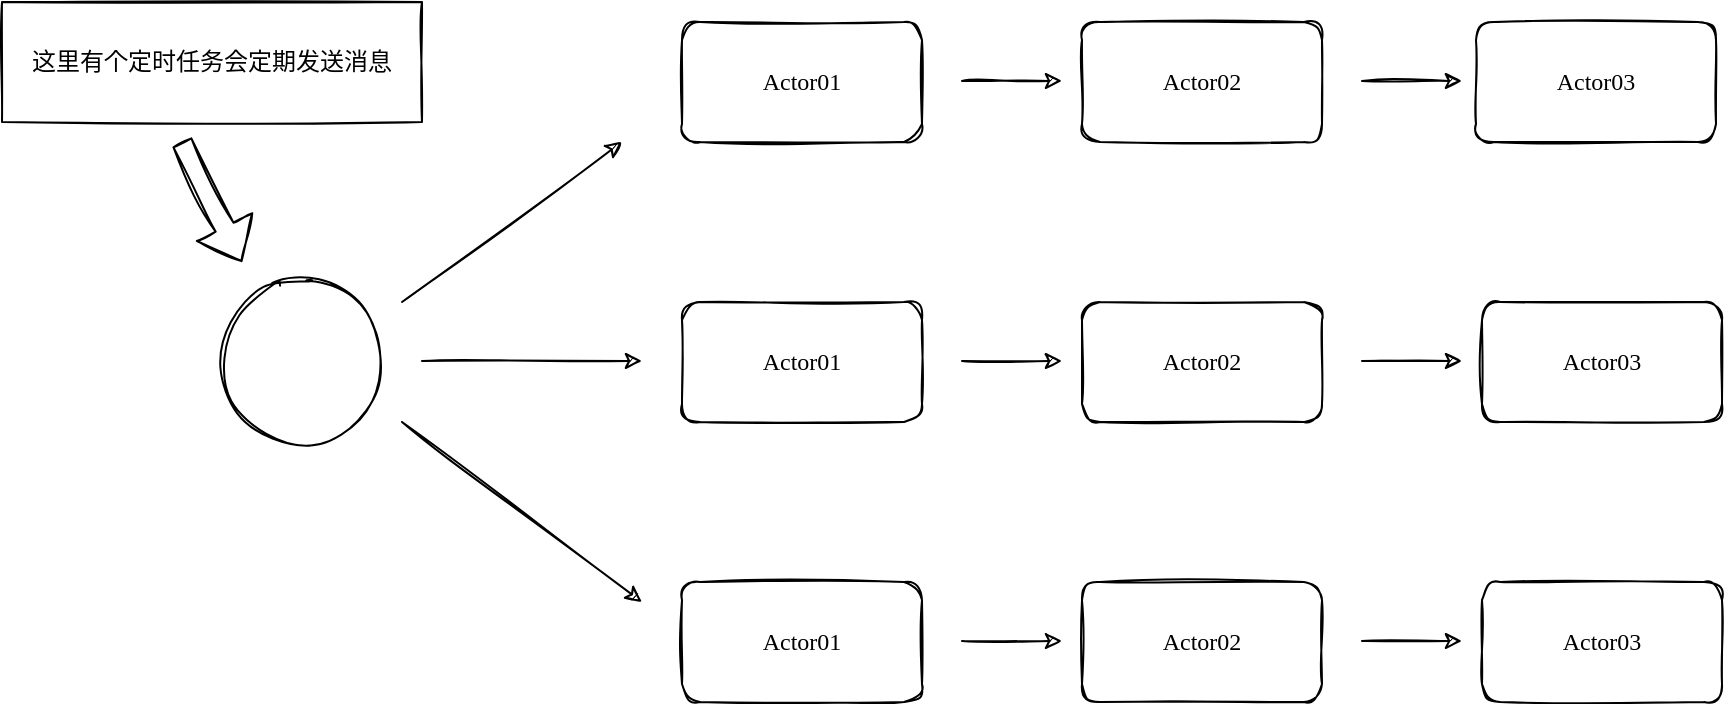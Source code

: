 <mxfile version="24.1.0" type="device" pages="6">
  <diagram id="lvZ3acUFS4lNoFtHrA9B" name="第 1 页">
    <mxGraphModel dx="1834" dy="805" grid="1" gridSize="10" guides="1" tooltips="1" connect="1" arrows="1" fold="1" page="0" pageScale="1" pageWidth="827" pageHeight="1169" math="0" shadow="0">
      <root>
        <mxCell id="0" />
        <mxCell id="1" parent="0" />
        <mxCell id="Ph-bpt4KbSCCZtaUAGm7-1" value="" style="ellipse;whiteSpace=wrap;html=1;aspect=fixed;sketch=1;fontFamily=Comic Sans MS;" parent="1" vertex="1">
          <mxGeometry x="80" y="240" width="80" height="80" as="geometry" />
        </mxCell>
        <mxCell id="Ph-bpt4KbSCCZtaUAGm7-2" value="Actor01" style="rounded=1;whiteSpace=wrap;html=1;sketch=1;fontFamily=Comic Sans MS;" parent="1" vertex="1">
          <mxGeometry x="310" y="110" width="120" height="60" as="geometry" />
        </mxCell>
        <mxCell id="Ph-bpt4KbSCCZtaUAGm7-3" value="&lt;span&gt;Actor02&lt;/span&gt;" style="rounded=1;whiteSpace=wrap;html=1;sketch=1;fontFamily=Comic Sans MS;" parent="1" vertex="1">
          <mxGeometry x="510" y="110" width="120" height="60" as="geometry" />
        </mxCell>
        <mxCell id="Ph-bpt4KbSCCZtaUAGm7-4" value="&lt;span&gt;Actor03&lt;/span&gt;" style="rounded=1;whiteSpace=wrap;html=1;sketch=1;fontFamily=Comic Sans MS;" parent="1" vertex="1">
          <mxGeometry x="707" y="110" width="120" height="60" as="geometry" />
        </mxCell>
        <mxCell id="Ph-bpt4KbSCCZtaUAGm7-5" value="&lt;span&gt;Actor01&lt;/span&gt;" style="rounded=1;whiteSpace=wrap;html=1;sketch=1;fontFamily=Comic Sans MS;" parent="1" vertex="1">
          <mxGeometry x="310" y="250" width="120" height="60" as="geometry" />
        </mxCell>
        <mxCell id="Ph-bpt4KbSCCZtaUAGm7-6" value="&lt;span&gt;Actor02&lt;/span&gt;" style="rounded=1;whiteSpace=wrap;html=1;sketch=1;fontFamily=Comic Sans MS;" parent="1" vertex="1">
          <mxGeometry x="510" y="250" width="120" height="60" as="geometry" />
        </mxCell>
        <mxCell id="Ph-bpt4KbSCCZtaUAGm7-7" value="&lt;span&gt;Actor03&lt;/span&gt;" style="rounded=1;whiteSpace=wrap;html=1;sketch=1;fontFamily=Comic Sans MS;" parent="1" vertex="1">
          <mxGeometry x="710" y="250" width="120" height="60" as="geometry" />
        </mxCell>
        <mxCell id="Ph-bpt4KbSCCZtaUAGm7-8" value="&lt;span&gt;Actor01&lt;/span&gt;" style="rounded=1;whiteSpace=wrap;html=1;sketch=1;fontFamily=Comic Sans MS;" parent="1" vertex="1">
          <mxGeometry x="310" y="390" width="120" height="60" as="geometry" />
        </mxCell>
        <mxCell id="Ph-bpt4KbSCCZtaUAGm7-9" value="&lt;span&gt;Actor02&lt;/span&gt;" style="rounded=1;whiteSpace=wrap;html=1;sketch=1;fontFamily=Comic Sans MS;" parent="1" vertex="1">
          <mxGeometry x="510" y="390" width="120" height="60" as="geometry" />
        </mxCell>
        <mxCell id="Ph-bpt4KbSCCZtaUAGm7-10" value="&lt;span&gt;Actor03&lt;/span&gt;" style="rounded=1;whiteSpace=wrap;html=1;sketch=1;fontFamily=Comic Sans MS;" parent="1" vertex="1">
          <mxGeometry x="710" y="390" width="120" height="60" as="geometry" />
        </mxCell>
        <mxCell id="Ph-bpt4KbSCCZtaUAGm7-11" value="" style="endArrow=classic;html=1;rounded=0;sketch=1;fontFamily=Comic Sans MS;" parent="1" edge="1">
          <mxGeometry width="50" height="50" relative="1" as="geometry">
            <mxPoint x="170" y="250" as="sourcePoint" />
            <mxPoint x="280" y="170" as="targetPoint" />
          </mxGeometry>
        </mxCell>
        <mxCell id="Ph-bpt4KbSCCZtaUAGm7-12" value="" style="endArrow=classic;html=1;rounded=0;sketch=1;fontFamily=Comic Sans MS;" parent="1" edge="1">
          <mxGeometry width="50" height="50" relative="1" as="geometry">
            <mxPoint x="180" y="279.5" as="sourcePoint" />
            <mxPoint x="290" y="279.5" as="targetPoint" />
          </mxGeometry>
        </mxCell>
        <mxCell id="Ph-bpt4KbSCCZtaUAGm7-13" value="" style="endArrow=classic;html=1;rounded=0;sketch=1;fontFamily=Comic Sans MS;" parent="1" edge="1">
          <mxGeometry width="50" height="50" relative="1" as="geometry">
            <mxPoint x="170" y="310" as="sourcePoint" />
            <mxPoint x="290" y="400" as="targetPoint" />
          </mxGeometry>
        </mxCell>
        <mxCell id="Ph-bpt4KbSCCZtaUAGm7-14" value="" style="shape=flexArrow;endArrow=classic;html=1;rounded=0;sketch=1;fontFamily=Comic Sans MS;" parent="1" edge="1">
          <mxGeometry width="50" height="50" relative="1" as="geometry">
            <mxPoint x="60" y="170" as="sourcePoint" />
            <mxPoint x="90" y="230" as="targetPoint" />
          </mxGeometry>
        </mxCell>
        <mxCell id="Ph-bpt4KbSCCZtaUAGm7-15" value="这里有个定时任务会定期发送消息" style="rounded=0;whiteSpace=wrap;html=1;sketch=1;fontFamily=Comic Sans MS;" parent="1" vertex="1">
          <mxGeometry x="-30" y="100" width="210" height="60" as="geometry" />
        </mxCell>
        <mxCell id="Ph-bpt4KbSCCZtaUAGm7-16" value="" style="endArrow=classic;html=1;rounded=0;sketch=1;fontFamily=Comic Sans MS;" parent="1" edge="1">
          <mxGeometry width="50" height="50" relative="1" as="geometry">
            <mxPoint x="450" y="139.5" as="sourcePoint" />
            <mxPoint x="500" y="139.5" as="targetPoint" />
          </mxGeometry>
        </mxCell>
        <mxCell id="Ph-bpt4KbSCCZtaUAGm7-17" value="" style="endArrow=classic;html=1;rounded=0;sketch=1;fontFamily=Comic Sans MS;" parent="1" edge="1">
          <mxGeometry width="50" height="50" relative="1" as="geometry">
            <mxPoint x="450" y="279.5" as="sourcePoint" />
            <mxPoint x="500" y="279.5" as="targetPoint" />
          </mxGeometry>
        </mxCell>
        <mxCell id="Ph-bpt4KbSCCZtaUAGm7-18" value="" style="endArrow=classic;html=1;rounded=0;sketch=1;fontFamily=Comic Sans MS;" parent="1" edge="1">
          <mxGeometry width="50" height="50" relative="1" as="geometry">
            <mxPoint x="450" y="419.5" as="sourcePoint" />
            <mxPoint x="500" y="419.5" as="targetPoint" />
          </mxGeometry>
        </mxCell>
        <mxCell id="Ph-bpt4KbSCCZtaUAGm7-19" value="" style="endArrow=classic;html=1;rounded=0;sketch=1;fontFamily=Comic Sans MS;" parent="1" edge="1">
          <mxGeometry width="50" height="50" relative="1" as="geometry">
            <mxPoint x="650" y="139.5" as="sourcePoint" />
            <mxPoint x="700" y="139.5" as="targetPoint" />
          </mxGeometry>
        </mxCell>
        <mxCell id="Ph-bpt4KbSCCZtaUAGm7-20" value="" style="endArrow=classic;html=1;rounded=0;sketch=1;fontFamily=Comic Sans MS;" parent="1" edge="1">
          <mxGeometry width="50" height="50" relative="1" as="geometry">
            <mxPoint x="650" y="279.5" as="sourcePoint" />
            <mxPoint x="700" y="279.5" as="targetPoint" />
          </mxGeometry>
        </mxCell>
        <mxCell id="Ph-bpt4KbSCCZtaUAGm7-21" value="" style="endArrow=classic;html=1;rounded=0;sketch=1;fontFamily=Comic Sans MS;" parent="1" edge="1">
          <mxGeometry width="50" height="50" relative="1" as="geometry">
            <mxPoint x="650" y="419.5" as="sourcePoint" />
            <mxPoint x="700" y="419.5" as="targetPoint" />
          </mxGeometry>
        </mxCell>
      </root>
    </mxGraphModel>
  </diagram>
  <diagram id="YpazOXxwljbyg-b6IwQW" name="Router">
    <mxGraphModel dx="1434" dy="805" grid="1" gridSize="10" guides="1" tooltips="1" connect="1" arrows="1" fold="1" page="1" pageScale="1" pageWidth="827" pageHeight="1169" math="0" shadow="0">
      <root>
        <mxCell id="0" />
        <mxCell id="1" parent="0" />
        <mxCell id="1heRO0vWR09tFjsrqA0A-1" value="消息" style="rounded=0;whiteSpace=wrap;html=1;sketch=1;hachureGap=4;jiggle=2;curveFitting=1;fontFamily=Architects Daughter;fontSource=https%3A%2F%2Ffonts.googleapis.com%2Fcss%3Ffamily%3DArchitects%2BDaughter;fontSize=20;" parent="1" vertex="1">
          <mxGeometry x="120" y="585" width="120" height="60" as="geometry" />
        </mxCell>
        <mxCell id="1heRO0vWR09tFjsrqA0A-2" value="Router" style="rounded=0;whiteSpace=wrap;html=1;sketch=1;hachureGap=4;jiggle=2;curveFitting=1;fontFamily=Architects Daughter;fontSource=https%3A%2F%2Ffonts.googleapis.com%2Fcss%3Ffamily%3DArchitects%2BDaughter;fontSize=20;" parent="1" vertex="1">
          <mxGeometry x="360" y="585" width="120" height="60" as="geometry" />
        </mxCell>
        <mxCell id="1heRO0vWR09tFjsrqA0A-3" value="Actor2" style="rounded=0;whiteSpace=wrap;html=1;sketch=1;hachureGap=4;jiggle=2;curveFitting=1;fontFamily=Architects Daughter;fontSource=https%3A%2F%2Ffonts.googleapis.com%2Fcss%3Ffamily%3DArchitects%2BDaughter;fontSize=20;" parent="1" vertex="1">
          <mxGeometry x="620" y="585" width="120" height="60" as="geometry" />
        </mxCell>
        <mxCell id="1heRO0vWR09tFjsrqA0A-4" value="Actor1" style="rounded=0;whiteSpace=wrap;html=1;sketch=1;hachureGap=4;jiggle=2;curveFitting=1;fontFamily=Architects Daughter;fontSource=https%3A%2F%2Ffonts.googleapis.com%2Fcss%3Ffamily%3DArchitects%2BDaughter;fontSize=20;" parent="1" vertex="1">
          <mxGeometry x="620" y="460" width="120" height="60" as="geometry" />
        </mxCell>
        <mxCell id="1heRO0vWR09tFjsrqA0A-5" value="Actor3" style="rounded=0;whiteSpace=wrap;html=1;sketch=1;hachureGap=4;jiggle=2;curveFitting=1;fontFamily=Architects Daughter;fontSource=https%3A%2F%2Ffonts.googleapis.com%2Fcss%3Ffamily%3DArchitects%2BDaughter;fontSize=20;" parent="1" vertex="1">
          <mxGeometry x="620" y="710" width="120" height="60" as="geometry" />
        </mxCell>
        <mxCell id="1heRO0vWR09tFjsrqA0A-6" value="" style="endArrow=classic;html=1;rounded=0;sketch=1;hachureGap=4;jiggle=2;curveFitting=1;fontFamily=Architects Daughter;fontSource=https%3A%2F%2Ffonts.googleapis.com%2Fcss%3Ffamily%3DArchitects%2BDaughter;fontSize=16;" parent="1" edge="1">
          <mxGeometry width="50" height="50" relative="1" as="geometry">
            <mxPoint x="250" y="610" as="sourcePoint" />
            <mxPoint x="340" y="610" as="targetPoint" />
          </mxGeometry>
        </mxCell>
        <mxCell id="1heRO0vWR09tFjsrqA0A-7" value="" style="endArrow=classic;html=1;rounded=0;sketch=1;hachureGap=4;jiggle=2;curveFitting=1;fontFamily=Architects Daughter;fontSource=https%3A%2F%2Ffonts.googleapis.com%2Fcss%3Ffamily%3DArchitects%2BDaughter;fontSize=16;" parent="1" edge="1">
          <mxGeometry width="50" height="50" relative="1" as="geometry">
            <mxPoint x="490" y="610" as="sourcePoint" />
            <mxPoint x="600" y="610" as="targetPoint" />
          </mxGeometry>
        </mxCell>
        <mxCell id="1heRO0vWR09tFjsrqA0A-8" value="" style="endArrow=classic;html=1;rounded=0;sketch=1;hachureGap=4;jiggle=2;curveFitting=1;fontFamily=Architects Daughter;fontSource=https%3A%2F%2Ffonts.googleapis.com%2Fcss%3Ffamily%3DArchitects%2BDaughter;fontSize=16;" parent="1" edge="1">
          <mxGeometry width="50" height="50" relative="1" as="geometry">
            <mxPoint x="490" y="584" as="sourcePoint" />
            <mxPoint x="610" y="500" as="targetPoint" />
          </mxGeometry>
        </mxCell>
        <mxCell id="1heRO0vWR09tFjsrqA0A-9" value="" style="endArrow=classic;html=1;rounded=0;sketch=1;hachureGap=4;jiggle=2;curveFitting=1;fontFamily=Architects Daughter;fontSource=https%3A%2F%2Ffonts.googleapis.com%2Fcss%3Ffamily%3DArchitects%2BDaughter;fontSize=16;" parent="1" edge="1">
          <mxGeometry width="50" height="50" relative="1" as="geometry">
            <mxPoint x="490" y="640" as="sourcePoint" />
            <mxPoint x="610" y="720" as="targetPoint" />
          </mxGeometry>
        </mxCell>
      </root>
    </mxGraphModel>
  </diagram>
  <diagram id="roYgcip_4_e2ZjOz7dDV" name="第 3 页">
    <mxGraphModel dx="1834" dy="1205" grid="1" gridSize="10" guides="1" tooltips="1" connect="1" arrows="1" fold="1" page="0" pageScale="1" pageWidth="827" pageHeight="1169" math="0" shadow="0">
      <root>
        <mxCell id="0" />
        <mxCell id="1" parent="0" />
        <mxCell id="6zT_78Vra0jcK-vtHx6Y-1" value="" style="rounded=0;whiteSpace=wrap;html=1;fontFamily=Comic Sans MS;fontSize=13;" parent="1" vertex="1">
          <mxGeometry x="-280" y="-130" width="180" height="120" as="geometry" />
        </mxCell>
        <mxCell id="6zT_78Vra0jcK-vtHx6Y-2" value="" style="rounded=0;whiteSpace=wrap;html=1;fillColor=#dae8fc;strokeColor=#6c8ebf;fontFamily=Comic Sans MS;fontSize=13;" parent="1" vertex="1">
          <mxGeometry x="-250" y="-90" width="120" height="70" as="geometry" />
        </mxCell>
        <mxCell id="6zT_78Vra0jcK-vtHx6Y-3" value="Service" style="text;html=1;strokeColor=none;fillColor=none;align=center;verticalAlign=middle;whiteSpace=wrap;rounded=0;fontFamily=Comic Sans MS;fontSize=13;" parent="1" vertex="1">
          <mxGeometry x="-220" y="-120" width="60" height="30" as="geometry" />
        </mxCell>
        <mxCell id="6zT_78Vra0jcK-vtHx6Y-4" value="Director node" style="text;html=1;strokeColor=none;fillColor=none;align=center;verticalAlign=middle;whiteSpace=wrap;rounded=0;fontFamily=Comic Sans MS;fontSize=13;" parent="1" vertex="1">
          <mxGeometry x="-240" y="-160" width="100" height="30" as="geometry" />
        </mxCell>
        <mxCell id="6zT_78Vra0jcK-vtHx6Y-5" value="" style="rounded=0;whiteSpace=wrap;html=1;fontFamily=Comic Sans MS;fontSize=13;" parent="1" vertex="1">
          <mxGeometry x="-370" y="120" width="150" height="190" as="geometry" />
        </mxCell>
        <mxCell id="6zT_78Vra0jcK-vtHx6Y-6" value="" style="rounded=0;whiteSpace=wrap;html=1;fontFamily=Comic Sans MS;fontSize=13;" parent="1" vertex="1">
          <mxGeometry x="-180" y="120" width="150" height="190" as="geometry" />
        </mxCell>
        <mxCell id="6zT_78Vra0jcK-vtHx6Y-7" value="Worker" style="rounded=0;whiteSpace=wrap;html=1;fillColor=#dae8fc;strokeColor=#6c8ebf;fontFamily=Comic Sans MS;fontSize=13;" parent="1" vertex="1">
          <mxGeometry x="-355" y="140" width="120" height="60" as="geometry" />
        </mxCell>
        <mxCell id="6zT_78Vra0jcK-vtHx6Y-8" value="Worker" style="rounded=0;whiteSpace=wrap;html=1;fillColor=#dae8fc;strokeColor=#6c8ebf;fontFamily=Comic Sans MS;fontSize=13;" parent="1" vertex="1">
          <mxGeometry x="-355" y="230" width="120" height="60" as="geometry" />
        </mxCell>
        <mxCell id="6zT_78Vra0jcK-vtHx6Y-9" value="Worker" style="rounded=0;whiteSpace=wrap;html=1;fillColor=#dae8fc;strokeColor=#6c8ebf;fontFamily=Comic Sans MS;fontSize=13;" parent="1" vertex="1">
          <mxGeometry x="-165" y="140" width="120" height="60" as="geometry" />
        </mxCell>
        <mxCell id="6zT_78Vra0jcK-vtHx6Y-10" value="Worker" style="rounded=0;whiteSpace=wrap;html=1;fillColor=#dae8fc;strokeColor=#6c8ebf;fontFamily=Comic Sans MS;fontSize=13;" parent="1" vertex="1">
          <mxGeometry x="-165" y="230" width="120" height="60" as="geometry" />
        </mxCell>
        <mxCell id="6zT_78Vra0jcK-vtHx6Y-11" value="1,3 Receives text to prcess&lt;br&gt;&lt;br style=&quot;font-size: 13px;&quot;&gt;2,4 Delegates on a random worker&lt;br style=&quot;font-size: 13px;&quot;&gt;&lt;br&gt;5,6 Return aggregated counts per word - map[string.int]&lt;br style=&quot;font-size: 13px;&quot;&gt;&lt;br&gt;A Cluster name" style="text;html=1;strokeColor=none;fillColor=none;align=left;verticalAlign=middle;whiteSpace=wrap;rounded=0;fontFamily=Comic Sans MS;fontSize=13;" parent="1" vertex="1">
          <mxGeometry x="-30" y="-120" width="360" height="150" as="geometry" />
        </mxCell>
      </root>
    </mxGraphModel>
  </diagram>
  <diagram id="V1iVwuFJ6NRQ7-UvUdT8" name="第 4 页">
    <mxGraphModel dx="1434" dy="805" grid="1" gridSize="10" guides="1" tooltips="1" connect="1" arrows="1" fold="1" page="0" pageScale="1" pageWidth="827" pageHeight="1169" math="0" shadow="0">
      <root>
        <mxCell id="0" />
        <mxCell id="1" parent="0" />
        <mxCell id="HO2jbT488NlP2zfv0Gcz-1" value="HTTP Server" style="rounded=1;whiteSpace=wrap;html=1;fontFamily=Comic Sans MS;" parent="1" vertex="1">
          <mxGeometry x="310" y="290" width="120" height="60" as="geometry" />
        </mxCell>
        <mxCell id="HO2jbT488NlP2zfv0Gcz-2" value="Route" style="rounded=1;whiteSpace=wrap;html=1;fontFamily=Comic Sans MS;" parent="1" vertex="1">
          <mxGeometry x="530" y="160" width="130" height="60" as="geometry" />
        </mxCell>
        <mxCell id="HO2jbT488NlP2zfv0Gcz-4" value="JobStatusActor" style="rounded=1;whiteSpace=wrap;html=1;fontFamily=Comic Sans MS;" parent="1" vertex="1">
          <mxGeometry x="530" y="290" width="130" height="60" as="geometry" />
        </mxCell>
        <mxCell id="HO2jbT488NlP2zfv0Gcz-5" value="JobStatusDao" style="rounded=1;whiteSpace=wrap;html=1;fontFamily=Comic Sans MS;" parent="1" vertex="1">
          <mxGeometry x="530" y="420" width="130" height="60" as="geometry" />
        </mxCell>
        <mxCell id="HO2jbT488NlP2zfv0Gcz-6" value="Service层" style="text;html=1;align=center;verticalAlign=middle;whiteSpace=wrap;rounded=0;fontFamily=Comic Sans MS;" parent="1" vertex="1">
          <mxGeometry x="680" y="306" width="60" height="30" as="geometry" />
        </mxCell>
        <mxCell id="HO2jbT488NlP2zfv0Gcz-7" value="Dao层" style="text;html=1;align=center;verticalAlign=middle;whiteSpace=wrap;rounded=0;fontFamily=Comic Sans MS;" parent="1" vertex="1">
          <mxGeometry x="680" y="431" width="60" height="30" as="geometry" />
        </mxCell>
        <mxCell id="HO2jbT488NlP2zfv0Gcz-9" value="DSL Route" style="text;html=1;align=center;verticalAlign=middle;whiteSpace=wrap;rounded=0;fontFamily=Comic Sans MS;" parent="1" vertex="1">
          <mxGeometry x="665" y="175" width="90" height="30" as="geometry" />
        </mxCell>
      </root>
    </mxGraphModel>
  </diagram>
  <diagram id="lf6cS4PoNE3b6s4I9wJZ" name="Akka拓展-集成 Spring">
    <mxGraphModel dx="2218" dy="1470" grid="1" gridSize="10" guides="1" tooltips="1" connect="1" arrows="1" fold="1" page="0" pageScale="1" pageWidth="827" pageHeight="1169" math="0" shadow="0">
      <root>
        <mxCell id="0" />
        <mxCell id="1" parent="0" />
        <mxCell id="lxvbkm4CZ_-CfKYylfbJ-1" value="" style="rounded=1;whiteSpace=wrap;html=1;fontFamily=Comic Sans MS;" vertex="1" parent="1">
          <mxGeometry x="-70" y="-60" width="180" height="220" as="geometry" />
        </mxCell>
        <mxCell id="lxvbkm4CZ_-CfKYylfbJ-2" value="ApplicationContext" style="rounded=0;whiteSpace=wrap;html=1;fontFamily=Comic Sans MS;" vertex="1" parent="1">
          <mxGeometry x="-40" y="-30" width="120" height="50" as="geometry" />
        </mxCell>
        <mxCell id="lxvbkm4CZ_-CfKYylfbJ-14" style="edgeStyle=orthogonalEdgeStyle;rounded=0;orthogonalLoop=1;jettySize=auto;html=1;entryX=0;entryY=0.5;entryDx=0;entryDy=0;fontFamily=Comic Sans MS;" edge="1" parent="1" source="lxvbkm4CZ_-CfKYylfbJ-3" target="lxvbkm4CZ_-CfKYylfbJ-13">
          <mxGeometry relative="1" as="geometry" />
        </mxCell>
        <mxCell id="lxvbkm4CZ_-CfKYylfbJ-3" value="Create Props" style="rounded=0;whiteSpace=wrap;html=1;fontFamily=Comic Sans MS;" vertex="1" parent="1">
          <mxGeometry x="-40" y="60" width="120" height="70" as="geometry" />
        </mxCell>
        <mxCell id="lxvbkm4CZ_-CfKYylfbJ-4" value="Spring Extension" style="text;html=1;align=center;verticalAlign=middle;whiteSpace=wrap;rounded=0;fontFamily=Comic Sans MS;" vertex="1" parent="1">
          <mxGeometry x="-40" y="-90" width="120" height="30" as="geometry" />
        </mxCell>
        <mxCell id="lxvbkm4CZ_-CfKYylfbJ-5" value="" style="rounded=1;whiteSpace=wrap;html=1;fontFamily=Comic Sans MS;" vertex="1" parent="1">
          <mxGeometry x="360" y="-60" width="180" height="220" as="geometry" />
        </mxCell>
        <mxCell id="lxvbkm4CZ_-CfKYylfbJ-6" value="ActorSystem Bean" style="rounded=0;whiteSpace=wrap;html=1;fontFamily=Comic Sans MS;" vertex="1" parent="1">
          <mxGeometry x="390" y="-20" width="120" height="40" as="geometry" />
        </mxCell>
        <mxCell id="lxvbkm4CZ_-CfKYylfbJ-7" value="Actor Bean" style="rounded=0;whiteSpace=wrap;html=1;fontFamily=Comic Sans MS;" vertex="1" parent="1">
          <mxGeometry x="390" y="30" width="120" height="40" as="geometry" />
        </mxCell>
        <mxCell id="lxvbkm4CZ_-CfKYylfbJ-8" value="Spring Context" style="text;html=1;align=center;verticalAlign=middle;whiteSpace=wrap;rounded=0;fontFamily=Comic Sans MS;" vertex="1" parent="1">
          <mxGeometry x="390" y="-90" width="120" height="30" as="geometry" />
        </mxCell>
        <mxCell id="lxvbkm4CZ_-CfKYylfbJ-9" value="Init Container" style="text;html=1;align=center;verticalAlign=middle;whiteSpace=wrap;rounded=0;fontFamily=Comic Sans MS;" vertex="1" parent="1">
          <mxGeometry x="405" y="-50" width="90" height="30" as="geometry" />
        </mxCell>
        <mxCell id="lxvbkm4CZ_-CfKYylfbJ-10" value="Business Bean" style="rounded=0;whiteSpace=wrap;html=1;fontFamily=Comic Sans MS;" vertex="1" parent="1">
          <mxGeometry x="390" y="80" width="120" height="40" as="geometry" />
        </mxCell>
        <mxCell id="lxvbkm4CZ_-CfKYylfbJ-11" value="......" style="text;html=1;align=center;verticalAlign=middle;whiteSpace=wrap;rounded=0;fontFamily=Comic Sans MS;" vertex="1" parent="1">
          <mxGeometry x="410" y="130" width="80" height="30" as="geometry" />
        </mxCell>
        <mxCell id="lxvbkm4CZ_-CfKYylfbJ-22" style="edgeStyle=orthogonalEdgeStyle;rounded=0;orthogonalLoop=1;jettySize=auto;html=1;entryX=1;entryY=0.75;entryDx=0;entryDy=0;dashed=1;fontFamily=Comic Sans MS;" edge="1" parent="1" source="lxvbkm4CZ_-CfKYylfbJ-13" target="lxvbkm4CZ_-CfKYylfbJ-2">
          <mxGeometry relative="1" as="geometry">
            <Array as="points">
              <mxPoint x="230" y="8" />
            </Array>
          </mxGeometry>
        </mxCell>
        <mxCell id="lxvbkm4CZ_-CfKYylfbJ-13" value="IndirectActor&lt;br&gt;Producer" style="rounded=0;whiteSpace=wrap;html=1;fontFamily=Comic Sans MS;" vertex="1" parent="1">
          <mxGeometry x="170" y="70" width="120" height="50" as="geometry" />
        </mxCell>
        <mxCell id="lxvbkm4CZ_-CfKYylfbJ-15" style="edgeStyle=orthogonalEdgeStyle;rounded=0;orthogonalLoop=1;jettySize=auto;html=1;entryX=-0.017;entryY=0.705;entryDx=0;entryDy=0;entryPerimeter=0;fontFamily=Comic Sans MS;" edge="1" parent="1" source="lxvbkm4CZ_-CfKYylfbJ-13" target="lxvbkm4CZ_-CfKYylfbJ-5">
          <mxGeometry relative="1" as="geometry" />
        </mxCell>
        <mxCell id="lxvbkm4CZ_-CfKYylfbJ-16" value="Get&lt;br&gt;Bean" style="text;html=1;align=center;verticalAlign=middle;whiteSpace=wrap;rounded=0;fontFamily=Comic Sans MS;" vertex="1" parent="1">
          <mxGeometry x="290" y="80" width="60" height="30" as="geometry" />
        </mxCell>
        <mxCell id="lxvbkm4CZ_-CfKYylfbJ-17" value="DI" style="text;html=1;align=center;verticalAlign=middle;whiteSpace=wrap;rounded=0;fontFamily=Comic Sans MS;" vertex="1" parent="1">
          <mxGeometry x="100" y="73" width="60" height="30" as="geometry" />
        </mxCell>
        <mxCell id="lxvbkm4CZ_-CfKYylfbJ-19" value="Reference" style="text;html=1;align=center;verticalAlign=middle;whiteSpace=wrap;rounded=0;fontFamily=Comic Sans MS;" vertex="1" parent="1">
          <mxGeometry x="180" y="-50" width="80" height="30" as="geometry" />
        </mxCell>
        <mxCell id="lxvbkm4CZ_-CfKYylfbJ-21" value="" style="endArrow=classic;html=1;rounded=0;fontFamily=Comic Sans MS;" edge="1" parent="1">
          <mxGeometry width="50" height="50" relative="1" as="geometry">
            <mxPoint x="80" y="-10" as="sourcePoint" />
            <mxPoint x="350" y="-10" as="targetPoint" />
          </mxGeometry>
        </mxCell>
        <mxCell id="lxvbkm4CZ_-CfKYylfbJ-23" value="Create Actor" style="rounded=0;whiteSpace=wrap;html=1;fontFamily=Comic Sans MS;" vertex="1" parent="1">
          <mxGeometry x="-290" y="60" width="120" height="70" as="geometry" />
        </mxCell>
        <mxCell id="lxvbkm4CZ_-CfKYylfbJ-24" value="" style="endArrow=classic;html=1;rounded=0;fontFamily=Comic Sans MS;" edge="1" parent="1">
          <mxGeometry width="50" height="50" relative="1" as="geometry">
            <mxPoint x="-170" y="79" as="sourcePoint" />
            <mxPoint x="-50" y="80" as="targetPoint" />
          </mxGeometry>
        </mxCell>
        <mxCell id="lxvbkm4CZ_-CfKYylfbJ-25" value="ActorName" style="text;html=1;align=center;verticalAlign=middle;whiteSpace=wrap;rounded=0;fontFamily=Comic Sans MS;" vertex="1" parent="1">
          <mxGeometry x="-150" y="50" width="60" height="30" as="geometry" />
        </mxCell>
        <mxCell id="lxvbkm4CZ_-CfKYylfbJ-26" value="" style="endArrow=classic;html=1;rounded=0;fontFamily=Comic Sans MS;" edge="1" parent="1">
          <mxGeometry width="50" height="50" relative="1" as="geometry">
            <mxPoint x="-40" y="119" as="sourcePoint" />
            <mxPoint x="-160" y="119" as="targetPoint" />
          </mxGeometry>
        </mxCell>
        <mxCell id="lxvbkm4CZ_-CfKYylfbJ-27" value="Props(DI)" style="text;html=1;align=center;verticalAlign=middle;whiteSpace=wrap;rounded=0;fontFamily=Comic Sans MS;" vertex="1" parent="1">
          <mxGeometry x="-140" y="90" width="60" height="30" as="geometry" />
        </mxCell>
      </root>
    </mxGraphModel>
  </diagram>
  <diagram id="RGKq_EuhQvAvkXRNT3ep" name="Akkajob">
    <mxGraphModel dx="2234" dy="1205" grid="1" gridSize="10" guides="1" tooltips="1" connect="1" arrows="1" fold="1" page="0" pageScale="1" pageWidth="827" pageHeight="1169" math="0" shadow="0">
      <root>
        <mxCell id="0" />
        <mxCell id="1" parent="0" />
        <mxCell id="Tx39ux67QuHeiAIArCgh-3" value="master 01" style="rounded=1;whiteSpace=wrap;html=1;" vertex="1" parent="1">
          <mxGeometry x="-660" y="-170" width="120" height="60" as="geometry" />
        </mxCell>
        <mxCell id="Tx39ux67QuHeiAIArCgh-4" value="master 02" style="rounded=1;whiteSpace=wrap;html=1;" vertex="1" parent="1">
          <mxGeometry x="-470" y="-170" width="120" height="60" as="geometry" />
        </mxCell>
        <mxCell id="Tx39ux67QuHeiAIArCgh-5" value="Nginx" style="rounded=0;whiteSpace=wrap;html=1;" vertex="1" parent="1">
          <mxGeometry x="-560" y="-40" width="100" height="40" as="geometry" />
        </mxCell>
        <mxCell id="Tx39ux67QuHeiAIArCgh-6" value="" style="endArrow=classic;html=1;rounded=0;entryX=0;entryY=0;entryDx=0;entryDy=0;fontFamily=Comic Sans MS;fontSize=12;" edge="1" parent="1" target="Tx39ux67QuHeiAIArCgh-5">
          <mxGeometry width="50" height="50" relative="1" as="geometry">
            <mxPoint x="-600" y="-110" as="sourcePoint" />
            <mxPoint x="-570" y="-70" as="targetPoint" />
          </mxGeometry>
        </mxCell>
        <mxCell id="Tx39ux67QuHeiAIArCgh-7" value="" style="endArrow=classic;html=1;rounded=0;entryX=1;entryY=0;entryDx=0;entryDy=0;fontFamily=Comic Sans MS;fontSize=12;" edge="1" parent="1" target="Tx39ux67QuHeiAIArCgh-5">
          <mxGeometry width="50" height="50" relative="1" as="geometry">
            <mxPoint x="-410" y="-110" as="sourcePoint" />
            <mxPoint x="-430" y="-70" as="targetPoint" />
          </mxGeometry>
        </mxCell>
        <mxCell id="Tx39ux67QuHeiAIArCgh-8" value="Worker 01" style="rounded=1;whiteSpace=wrap;html=1;" vertex="1" parent="1">
          <mxGeometry x="-680" y="160" width="100" height="40" as="geometry" />
        </mxCell>
        <mxCell id="Tx39ux67QuHeiAIArCgh-9" value="" style="endArrow=classic;html=1;rounded=0;entryX=0.5;entryY=1;entryDx=0;entryDy=0;" edge="1" parent="1" target="Tx39ux67QuHeiAIArCgh-5">
          <mxGeometry width="50" height="50" relative="1" as="geometry">
            <mxPoint x="-630" y="160" as="sourcePoint" />
            <mxPoint x="-580" y="110" as="targetPoint" />
          </mxGeometry>
        </mxCell>
        <mxCell id="Tx39ux67QuHeiAIArCgh-10" value="1. 获取 master list&lt;br&gt;refreshServer()" style="text;html=1;align=center;verticalAlign=middle;whiteSpace=wrap;rounded=0;fillColor=#dae8fc;strokeColor=#6c8ebf;" vertex="1" parent="1">
          <mxGeometry x="-700" y="90" width="120" height="40" as="geometry" />
        </mxCell>
        <mxCell id="Tx39ux67QuHeiAIArCgh-13" value="2. 心跳&amp;nbsp;&lt;div&gt;WorkerHeartbeatActor&lt;/div&gt;" style="rounded=0;whiteSpace=wrap;html=1;" vertex="1" parent="1">
          <mxGeometry x="-670" y="250" width="190" height="60" as="geometry" />
        </mxCell>
        <mxCell id="Tx39ux67QuHeiAIArCgh-15" value="master&amp;nbsp;" style="rounded=1;whiteSpace=wrap;html=1;fillColor=#f8cecc;strokeColor=#b85450;" vertex="1" parent="1">
          <mxGeometry x="670" y="-140" width="140" height="60" as="geometry" />
        </mxCell>
        <mxCell id="Tx39ux67QuHeiAIArCgh-16" value="worker" style="rounded=1;whiteSpace=wrap;html=1;fillColor=#f5f5f5;fontColor=#333333;strokeColor=#666666;" vertex="1" parent="1">
          <mxGeometry x="40" y="320" width="140" height="60" as="geometry" />
        </mxCell>
        <mxCell id="Tx39ux67QuHeiAIArCgh-18" value="&lt;div style=&quot;font-size: 12px;&quot;&gt;&lt;div style=&quot;font-size: 12px;&quot;&gt;WorkerHeartbeatActor&lt;br style=&quot;font-size: 12px;&quot;&gt;&lt;div style=&quot;font-size: 12px;&quot;&gt;&lt;div style=&quot;font-size: 12px;&quot;&gt;WorkerHeartbeatActor &lt;span style=&quot;font-size: 12px;&quot;&gt;extends &lt;/span&gt;AbstractActor&lt;/div&gt;&lt;/div&gt;&lt;/div&gt;&lt;/div&gt;" style="text;html=1;align=center;verticalAlign=middle;whiteSpace=wrap;rounded=0;fillColor=#dae8fc;strokeColor=#6c8ebf;labelBackgroundColor=none;fontFamily=Comic Sans MS;fontSize=12;" vertex="1" parent="1">
          <mxGeometry x="40" y="-170" width="300" height="50" as="geometry" />
        </mxCell>
        <mxCell id="Tx39ux67QuHeiAIArCgh-20" value="" style="curved=1;endArrow=classic;html=1;rounded=0;exitX=0;exitY=0.5;exitDx=0;exitDy=0;entryX=0;entryY=0.5;entryDx=0;entryDy=0;dashed=1;fillColor=#dae8fc;strokeColor=#6c8ebf;" edge="1" parent="1" source="Tx39ux67QuHeiAIArCgh-16" target="Tx39ux67QuHeiAIArCgh-15">
          <mxGeometry width="50" height="50" relative="1" as="geometry">
            <mxPoint y="290" as="sourcePoint" />
            <mxPoint x="120" y="10" as="targetPoint" />
            <Array as="points">
              <mxPoint x="50" y="290" />
              <mxPoint x="80" y="-180" />
            </Array>
          </mxGeometry>
        </mxCell>
        <mxCell id="Tx39ux67QuHeiAIArCgh-23" value="&lt;div style=&quot;font-size: 12px;&quot;&gt;&lt;div style=&quot;font-size: 12px;&quot;&gt;&lt;div style=&quot;font-size: 12px;&quot;&gt;&lt;div style=&quot;font-size: 12px;&quot;&gt;WorkerPersistentActor &lt;span style=&quot;font-size: 12px;&quot;&gt;extends &lt;/span&gt;AbstractPersistentActorWithAtLeastOnceDelivery&lt;/div&gt;&lt;/div&gt;&lt;/div&gt;&lt;/div&gt;" style="rounded=0;whiteSpace=wrap;html=1;labelBackgroundColor=none;fontFamily=Comic Sans MS;fontSize=12;fillColor=#ffe6cc;strokeColor=#d79b00;" vertex="1" parent="1">
          <mxGeometry x="550" y="360" width="400" height="50" as="geometry" />
        </mxCell>
        <mxCell id="Tx39ux67QuHeiAIArCgh-27" style="edgeStyle=orthogonalEdgeStyle;rounded=0;orthogonalLoop=1;jettySize=auto;html=1;entryX=0;entryY=0.5;entryDx=0;entryDy=0;" edge="1" parent="1" source="Tx39ux67QuHeiAIArCgh-24" target="Tx39ux67QuHeiAIArCgh-23">
          <mxGeometry relative="1" as="geometry" />
        </mxCell>
        <mxCell id="Tx39ux67QuHeiAIArCgh-28" style="edgeStyle=orthogonalEdgeStyle;rounded=0;orthogonalLoop=1;jettySize=auto;html=1;" edge="1" parent="1" source="Tx39ux67QuHeiAIArCgh-24" target="Tx39ux67QuHeiAIArCgh-26">
          <mxGeometry relative="1" as="geometry" />
        </mxCell>
        <mxCell id="Tx39ux67QuHeiAIArCgh-24" value="&lt;div style=&quot;font-size: 12px;&quot;&gt;&lt;div style=&quot;font-size: 12px;&quot;&gt;WorkerPersistentRoutingActor&lt;br&gt;&lt;/div&gt;&lt;div style=&quot;font-size: 12px;&quot;&gt;WorkerPersistentRoutingActor &lt;span style=&quot;font-size: 12px;&quot;&gt;extends &lt;/span&gt;UntypedAbstractActor&lt;/div&gt;&lt;/div&gt;" style="rounded=0;whiteSpace=wrap;html=1;labelBackgroundColor=none;fontFamily=Comic Sans MS;fontSize=12;fillColor=#d5e8d4;strokeColor=#82b366;" vertex="1" parent="1">
          <mxGeometry x="50" y="510" width="400" height="50" as="geometry" />
        </mxCell>
        <mxCell id="Tx39ux67QuHeiAIArCgh-26" value="&lt;div style=&quot;font-size: 12px;&quot;&gt;&lt;div style=&quot;font-size: 12px;&quot;&gt;&lt;div style=&quot;font-size: 12px;&quot;&gt;&lt;div style=&quot;font-size: 12px;&quot;&gt;WorkerPersistentActor &lt;span style=&quot;font-size: 12px;&quot;&gt;extends &lt;/span&gt;AbstractPersistentActorWithAtLeastOnceDelivery&lt;/div&gt;&lt;/div&gt;&lt;/div&gt;&lt;/div&gt;" style="rounded=0;whiteSpace=wrap;html=1;labelBackgroundColor=none;fontFamily=Comic Sans MS;fontSize=12;fillColor=#ffe6cc;strokeColor=#d79b00;" vertex="1" parent="1">
          <mxGeometry x="550" y="510" width="400" height="50" as="geometry" />
        </mxCell>
        <mxCell id="Tx39ux67QuHeiAIArCgh-29" value="&lt;div style=&quot;font-size: 12px;&quot;&gt;&lt;div style=&quot;font-size: 12px;&quot;&gt;forward&lt;/div&gt;&lt;/div&gt;" style="text;html=1;align=center;verticalAlign=middle;whiteSpace=wrap;rounded=0;fontColor=default;labelBackgroundColor=none;fontFamily=Comic Sans MS;fontSize=12;fillColor=default;" vertex="1" parent="1">
          <mxGeometry x="470" y="510" width="60" height="30" as="geometry" />
        </mxCell>
        <mxCell id="Tx39ux67QuHeiAIArCgh-30" value="&lt;div style=&quot;&quot;&gt;&lt;div style=&quot;&quot;&gt;TaskMasterActor&lt;/div&gt;&lt;div style=&quot;&quot;&gt;&lt;br&gt;TaskMasterActor extends BaseActor&lt;br&gt;&lt;/div&gt;&lt;/div&gt;" style="rounded=0;whiteSpace=wrap;html=1;labelBackgroundColor=none;fontFamily=Comic Sans MS;fontSize=12;fillColor=#fff2cc;strokeColor=#d6b656;" vertex="1" parent="1">
          <mxGeometry x="140" y="720" width="250" height="50" as="geometry" />
        </mxCell>
        <mxCell id="Tx39ux67QuHeiAIArCgh-31" value="&lt;div style=&quot;&quot;&gt;&lt;div style=&quot;&quot;&gt;BaseActor&lt;br&gt;&lt;/div&gt;&lt;div style=&quot;&quot;&gt;&lt;br&gt;&lt;/div&gt;&lt;div style=&quot;&quot;&gt;BaseActor extends AbstractActor&lt;br&gt;&lt;/div&gt;&lt;/div&gt;" style="rounded=0;whiteSpace=wrap;html=1;labelBackgroundColor=none;fontFamily=Comic Sans MS;fontSize=12;fillColor=#fff2cc;strokeColor=#d6b656;" vertex="1" parent="1">
          <mxGeometry x="390" y="720" width="250" height="50" as="geometry" />
        </mxCell>
        <mxCell id="Tx39ux67QuHeiAIArCgh-32" value="" style="curved=1;endArrow=classic;html=1;rounded=0;exitX=0.5;exitY=1;exitDx=0;exitDy=0;entryX=0.75;entryY=1;entryDx=0;entryDy=0;dashed=1;" edge="1" parent="1" source="Tx39ux67QuHeiAIArCgh-31" target="Tx39ux67QuHeiAIArCgh-30">
          <mxGeometry width="50" height="50" relative="1" as="geometry">
            <mxPoint x="-380" y="740" as="sourcePoint" />
            <mxPoint x="-330" y="690" as="targetPoint" />
            <Array as="points">
              <mxPoint x="450" y="830" />
              <mxPoint x="330" y="800" />
            </Array>
          </mxGeometry>
        </mxCell>
        <mxCell id="Tx39ux67QuHeiAIArCgh-33" value="aroundReceive()&lt;br&gt;若发生异常，则告诉发送方 异常信息" style="text;html=1;align=center;verticalAlign=middle;whiteSpace=wrap;rounded=0;fillColor=#fff2cc;strokeColor=#d6b656;" vertex="1" parent="1">
          <mxGeometry x="290" y="820" width="240" height="50" as="geometry" />
        </mxCell>
        <mxCell id="Tx39ux67QuHeiAIArCgh-34" value="" style="rounded=1;whiteSpace=wrap;html=1;fillColor=none;fontColor=#333333;strokeColor=#666666;fontFamily=Comic Sans MS;fontSize=12;" vertex="1" parent="1">
          <mxGeometry x="210" y="1120" width="400" height="320" as="geometry" />
        </mxCell>
        <mxCell id="Tx39ux67QuHeiAIArCgh-35" value="WorkerAkkaConstant.DISPATCHER_HEARTBEAT" style="rounded=0;whiteSpace=wrap;html=1;fontFamily=Comic Sans MS;fontSize=12;" vertex="1" parent="1">
          <mxGeometry x="230" y="1150" width="350" height="50" as="geometry" />
        </mxCell>
        <mxCell id="Tx39ux67QuHeiAIArCgh-36" value="WorkerAkkaConstant.DISPATCHER_PERSISTENT_ROUTING" style="rounded=0;whiteSpace=wrap;html=1;fontFamily=Comic Sans MS;fontSize=12;" vertex="1" parent="1">
          <mxGeometry x="230" y="1220" width="350" height="50" as="geometry" />
        </mxCell>
        <mxCell id="Tx39ux67QuHeiAIArCgh-37" value="WorkerAkkaConstant.DISPATCHER_TASK_MASTE" style="rounded=0;whiteSpace=wrap;html=1;fontFamily=Comic Sans MS;fontSize=12;" vertex="1" parent="1">
          <mxGeometry x="230" y="1290" width="350" height="50" as="geometry" />
        </mxCell>
        <mxCell id="Tx39ux67QuHeiAIArCgh-38" value="WorkerAkkaConstant.DISPATCHER_TASK_CONTAINER" style="rounded=0;whiteSpace=wrap;html=1;fontFamily=Comic Sans MS;fontSize=12;" vertex="1" parent="1">
          <mxGeometry x="230" y="1360" width="350" height="50" as="geometry" />
        </mxCell>
        <mxCell id="Tx39ux67QuHeiAIArCgh-39" value="Dispatcher" style="text;html=1;align=center;verticalAlign=middle;whiteSpace=wrap;rounded=0;fontFamily=Comic Sans MS;fontSize=12;fontStyle=1" vertex="1" parent="1">
          <mxGeometry x="220" y="1070" width="90" height="40" as="geometry" />
        </mxCell>
      </root>
    </mxGraphModel>
  </diagram>
</mxfile>
